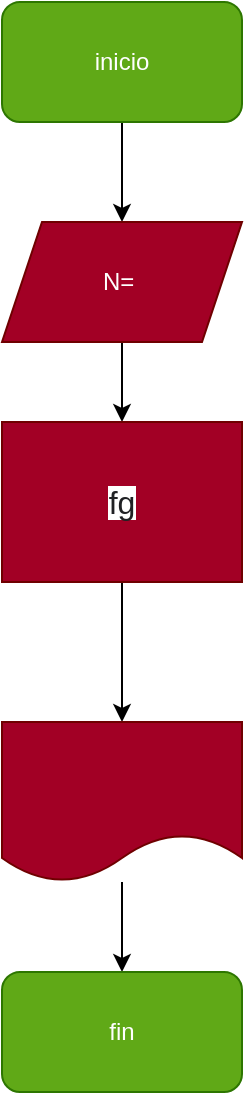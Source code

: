 <mxfile><diagram id="AtGz82c1c8fhpXSBYIMt" name="Página-1"><mxGraphModel dx="662" dy="411" grid="1" gridSize="10" guides="1" tooltips="1" connect="1" arrows="1" fold="1" page="1" pageScale="1" pageWidth="827" pageHeight="1169" math="0" shadow="0"><root><mxCell id="0"/><mxCell id="1" parent="0"/><mxCell id="3" value="" style="edgeStyle=none;html=1;" parent="1" source="4" target="6" edge="1"><mxGeometry relative="1" as="geometry"/></mxCell><mxCell id="4" value="inicio" style="rounded=1;whiteSpace=wrap;html=1;fillColor=#60a917;fontColor=#ffffff;strokeColor=#2D7600;" parent="1" vertex="1"><mxGeometry x="270" y="40" width="120" height="60" as="geometry"/></mxCell><mxCell id="5" value="" style="edgeStyle=none;html=1;" parent="1" source="6" target="8" edge="1"><mxGeometry relative="1" as="geometry"/></mxCell><mxCell id="6" value="N=&amp;nbsp;" style="shape=parallelogram;perimeter=parallelogramPerimeter;whiteSpace=wrap;html=1;fixedSize=1;fillColor=#a20025;fontColor=#ffffff;strokeColor=#6F0000;" parent="1" vertex="1"><mxGeometry x="270" y="150" width="120" height="60" as="geometry"/></mxCell><mxCell id="7" value="" style="edgeStyle=none;html=1;" parent="1" source="8" target="10" edge="1"><mxGeometry relative="1" as="geometry"/></mxCell><mxCell id="8" value="&lt;span style=&quot;color: rgb(32, 33, 36); font-family: arial, sans-serif; font-size: 16px; font-style: normal; font-variant-ligatures: normal; font-variant-caps: normal; font-weight: 400; letter-spacing: normal; orphans: 2; text-align: start; text-indent: 0px; text-transform: none; widows: 2; word-spacing: 0px; -webkit-text-stroke-width: 0px; background-color: rgb(255, 255, 255); text-decoration-thickness: initial; text-decoration-style: initial; text-decoration-color: initial; float: none; display: inline !important;&quot;&gt;fg&lt;br&gt;&lt;/span&gt;" style="rounded=0;whiteSpace=wrap;html=1;fillColor=#a20025;fontColor=#ffffff;strokeColor=#6F0000;" parent="1" vertex="1"><mxGeometry x="270" y="250" width="120" height="80" as="geometry"/></mxCell><mxCell id="9" value="" style="edgeStyle=none;html=1;" parent="1" source="10" target="11" edge="1"><mxGeometry relative="1" as="geometry"/></mxCell><mxCell id="10" value="" style="shape=document;whiteSpace=wrap;html=1;boundedLbl=1;fillColor=#a20025;fontColor=#ffffff;strokeColor=#6F0000;" parent="1" vertex="1"><mxGeometry x="270" y="400" width="120" height="80" as="geometry"/></mxCell><mxCell id="11" value="fin" style="rounded=1;whiteSpace=wrap;html=1;fillColor=#60a917;fontColor=#ffffff;strokeColor=#2D7600;" parent="1" vertex="1"><mxGeometry x="270" y="525" width="120" height="60" as="geometry"/></mxCell></root></mxGraphModel></diagram></mxfile>